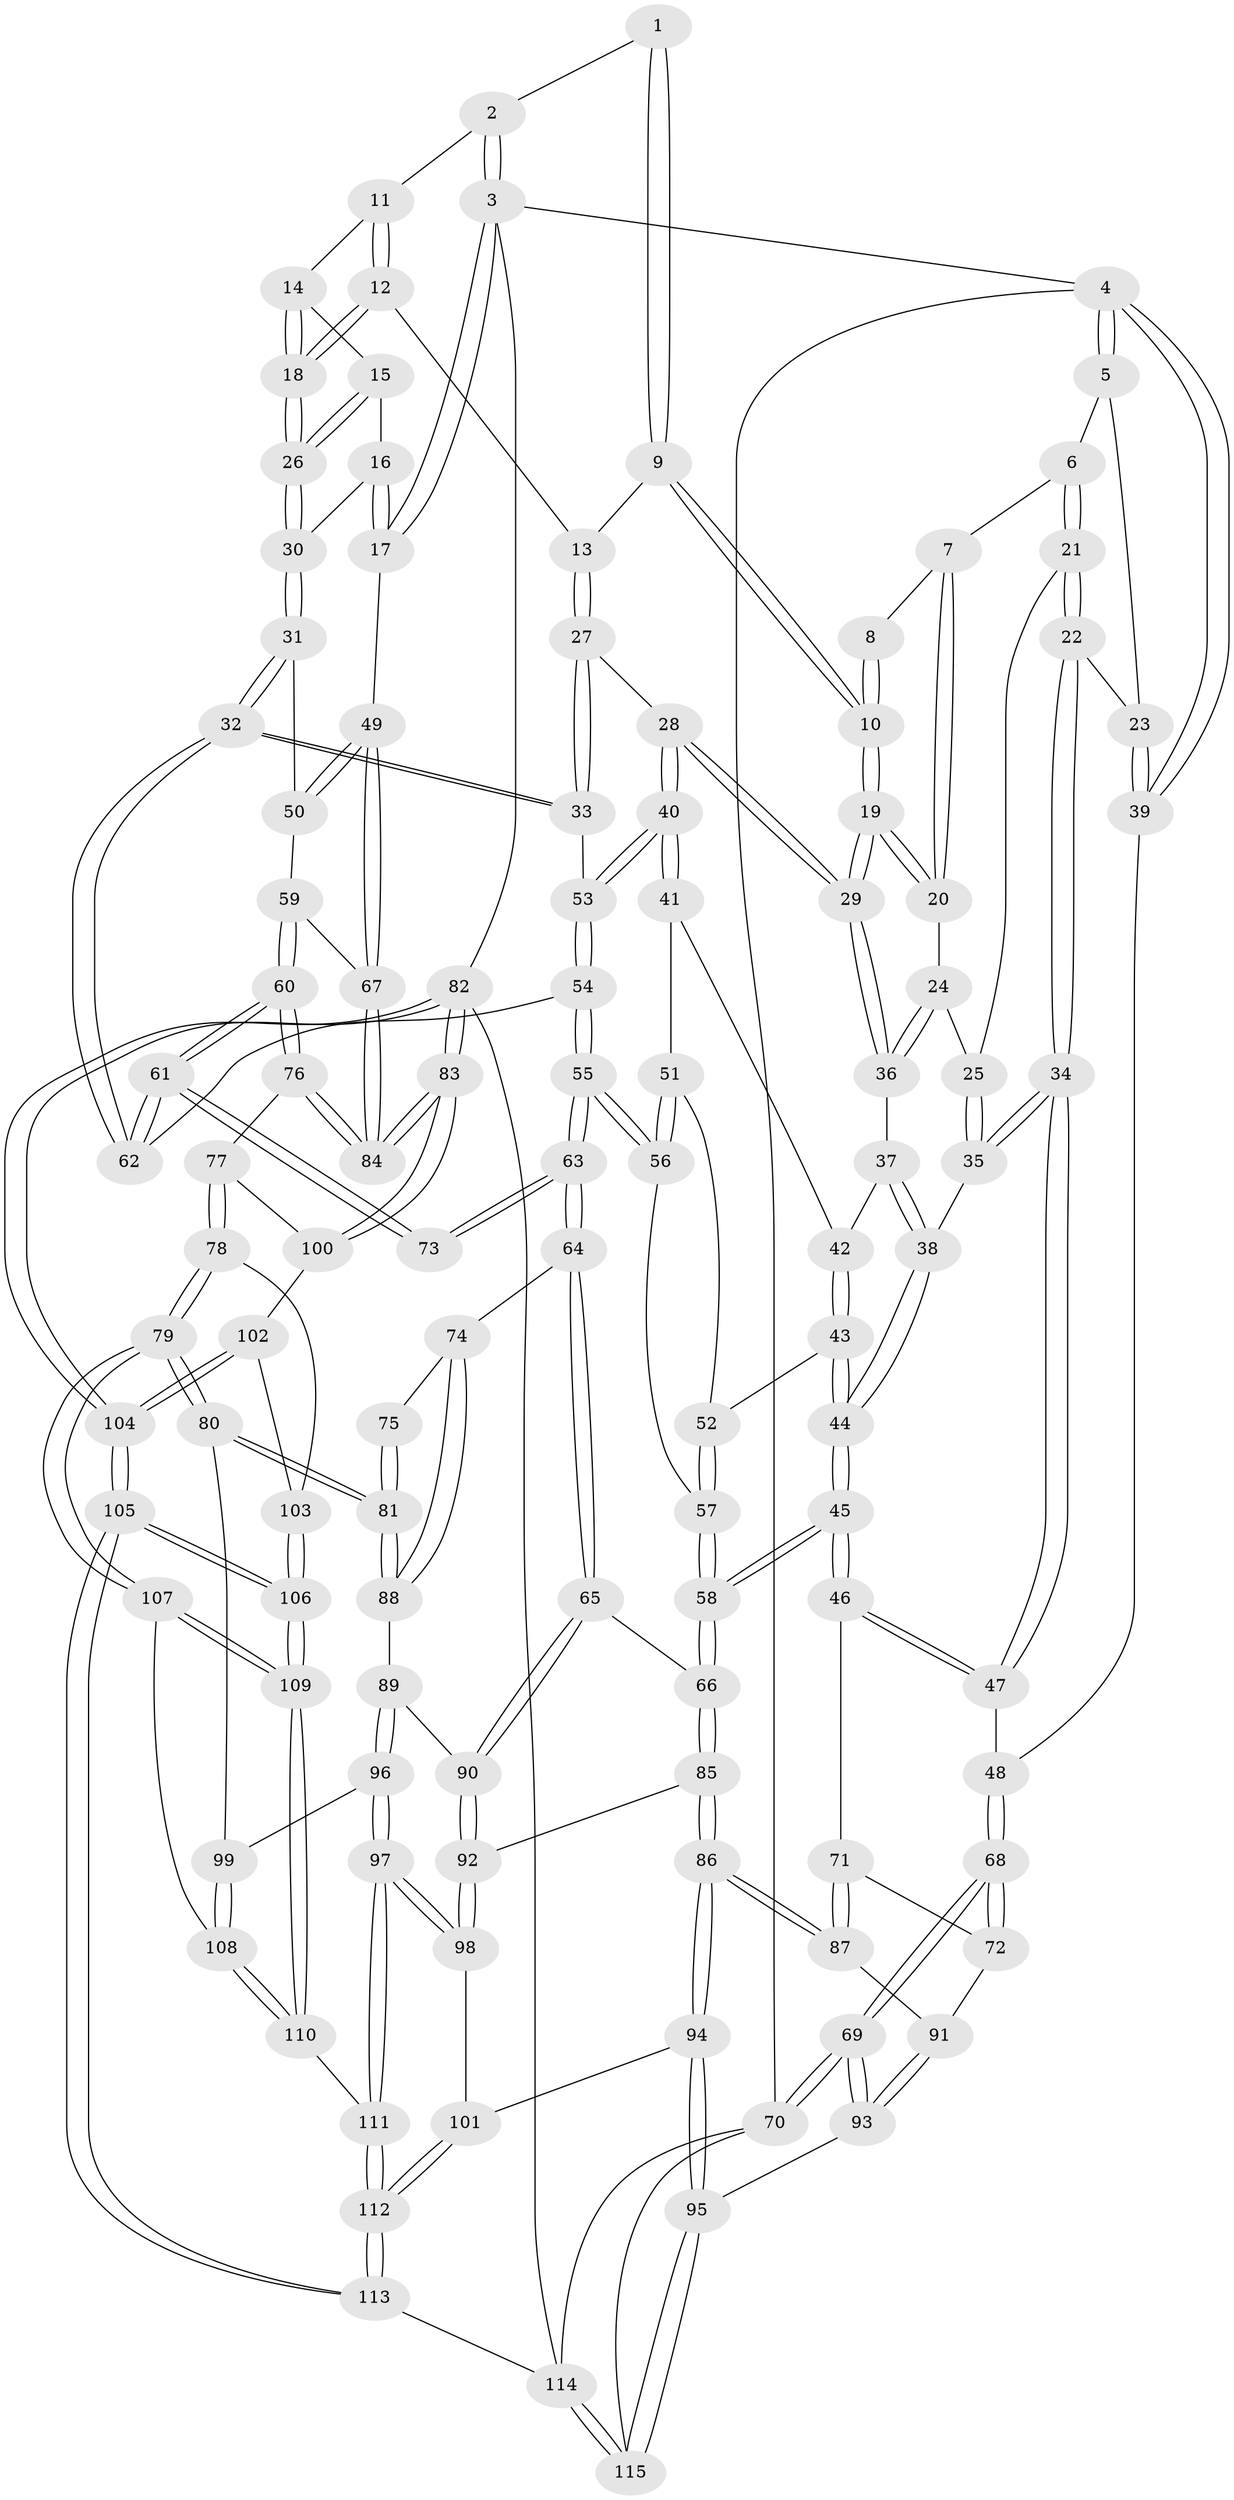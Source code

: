 // coarse degree distribution, {3: 0.1, 4: 0.4, 6: 0.15, 5: 0.325, 2: 0.025}
// Generated by graph-tools (version 1.1) at 2025/52/02/27/25 19:52:42]
// undirected, 115 vertices, 284 edges
graph export_dot {
graph [start="1"]
  node [color=gray90,style=filled];
  1 [pos="+0.6621497587556258+0"];
  2 [pos="+0.7913060816751083+0"];
  3 [pos="+1+0"];
  4 [pos="+0+0"];
  5 [pos="+0.018450707325640775+0"];
  6 [pos="+0.268297400383307+0"];
  7 [pos="+0.2689819291763877+0"];
  8 [pos="+0.5770070722940994+0"];
  9 [pos="+0.630216950250813+0.09342742569247788"];
  10 [pos="+0.5521679829746134+0.11110353011536485"];
  11 [pos="+0.8048971823477215+0"];
  12 [pos="+0.7200762618026283+0.09696018505280043"];
  13 [pos="+0.6533968186544565+0.10268789991663985"];
  14 [pos="+0.8432041541294459+0"];
  15 [pos="+0.9202975279859079+0.06947228391556931"];
  16 [pos="+1+0.10713500779810883"];
  17 [pos="+1+0.13149827128658872"];
  18 [pos="+0.801014827701619+0.15989956482535267"];
  19 [pos="+0.5352020446549752+0.12001854035232416"];
  20 [pos="+0.3397535203368598+0"];
  21 [pos="+0.25909368637759905+0"];
  22 [pos="+0.11901479097436843+0.18078279238038703"];
  23 [pos="+0.07700382465552419+0.15962459564416312"];
  24 [pos="+0.3509534025958828+0.14103945790548053"];
  25 [pos="+0.24608832450767104+0.15534641995288193"];
  26 [pos="+0.8084166488786565+0.17060048249086004"];
  27 [pos="+0.6643523191023921+0.19743167327110012"];
  28 [pos="+0.5254501100993745+0.2545258197196571"];
  29 [pos="+0.5062884763900323+0.19730763847557015"];
  30 [pos="+0.8122232447347763+0.19201832368204583"];
  31 [pos="+0.8120189060218345+0.22553397064650438"];
  32 [pos="+0.7613865537564142+0.28375870336800424"];
  33 [pos="+0.749229966865711+0.27812752357955806"];
  34 [pos="+0.1329776746645405+0.2115205983860501"];
  35 [pos="+0.21079061992255593+0.18693305845611152"];
  36 [pos="+0.36943615987555173+0.17754467807123991"];
  37 [pos="+0.3467285333430274+0.21539048638095162"];
  38 [pos="+0.3268008075466473+0.23330566414542114"];
  39 [pos="+0+0"];
  40 [pos="+0.5258074432629024+0.2583574664549965"];
  41 [pos="+0.40040413937239144+0.2820364945924063"];
  42 [pos="+0.39223487737260926+0.2758260390323609"];
  43 [pos="+0.34620358850750743+0.3080203315492972"];
  44 [pos="+0.3001190913328033+0.2993165552323385"];
  45 [pos="+0.2001345236328694+0.3974898968449197"];
  46 [pos="+0.1374006741312018+0.37372346809021656"];
  47 [pos="+0.13035696096845578+0.24165945360359417"];
  48 [pos="+0+0.21696106321400893"];
  49 [pos="+1+0.1904555728985394"];
  50 [pos="+0.840652226926901+0.23432888552091202"];
  51 [pos="+0.3950865054999688+0.3009008969920209"];
  52 [pos="+0.36644535904351533+0.31560806279902515"];
  53 [pos="+0.5276458795410721+0.2646263350264541"];
  54 [pos="+0.5267091866842754+0.30858908875138163"];
  55 [pos="+0.496241632475168+0.3954409265046833"];
  56 [pos="+0.4413268333842172+0.36365460084854084"];
  57 [pos="+0.3867981085689072+0.34568413532741427"];
  58 [pos="+0.22657022383883113+0.4244862405772719"];
  59 [pos="+0.954830883381773+0.35133615888021924"];
  60 [pos="+0.8284796748731488+0.45738062884163067"];
  61 [pos="+0.7530179806148375+0.38111221706679316"];
  62 [pos="+0.7529896486777156+0.3809550233846382"];
  63 [pos="+0.49617024720476033+0.3988705322223746"];
  64 [pos="+0.4871983374999769+0.42492702703152546"];
  65 [pos="+0.42255483843131697+0.4955639011114609"];
  66 [pos="+0.2706815712896527+0.4800749156575933"];
  67 [pos="+1+0.3002354107026257"];
  68 [pos="+0+0.43060644038189094"];
  69 [pos="+0+0.7181278588190674"];
  70 [pos="+0+0.7684237484229345"];
  71 [pos="+0.11426152399121053+0.38426781315577807"];
  72 [pos="+0.004700046376995752+0.4124882577432175"];
  73 [pos="+0.6880132122540057+0.42146729832587393"];
  74 [pos="+0.6029346345258116+0.5069242596482629"];
  75 [pos="+0.6865678604442927+0.4238663964860255"];
  76 [pos="+0.8454235635678539+0.519448309535058"];
  77 [pos="+0.8392898546737995+0.5398029008928446"];
  78 [pos="+0.7255671036826571+0.6363852384452805"];
  79 [pos="+0.7120368347997511+0.643723091732338"];
  80 [pos="+0.6786006515798068+0.6293435283926797"];
  81 [pos="+0.6682880235247418+0.6165003968580042"];
  82 [pos="+1+1"];
  83 [pos="+1+0.5089911606576866"];
  84 [pos="+1+0.4898810167463139"];
  85 [pos="+0.24766718827624568+0.5724711902964027"];
  86 [pos="+0.19822902464220213+0.6434549323086008"];
  87 [pos="+0.10759458528634525+0.6114798912069129"];
  88 [pos="+0.6232592510003063+0.5768379618345215"];
  89 [pos="+0.45815850911125694+0.5772799229861552"];
  90 [pos="+0.4254760168325801+0.5031828629102764"];
  91 [pos="+0.07019446124132403+0.6174970545022731"];
  92 [pos="+0.3343777228974352+0.6464463469781803"];
  93 [pos="+0.05050844131167058+0.631131737312055"];
  94 [pos="+0.1995265679284816+0.6868602760040584"];
  95 [pos="+0.11849888133232477+0.766928165840306"];
  96 [pos="+0.45516342648336705+0.6690339173623508"];
  97 [pos="+0.424108358322844+0.7188968849007322"];
  98 [pos="+0.378380795717591+0.697977574346309"];
  99 [pos="+0.5731882218712789+0.6778902010762207"];
  100 [pos="+0.9197699741335901+0.6438851644913595"];
  101 [pos="+0.22915833190880394+0.7088595345774482"];
  102 [pos="+0.9275178316632422+0.6717552765199435"];
  103 [pos="+0.8413708718110768+0.7104683440358425"];
  104 [pos="+1+1"];
  105 [pos="+1+1"];
  106 [pos="+0.9317165487341579+1"];
  107 [pos="+0.7116027057223494+0.7804833823305188"];
  108 [pos="+0.5728791281630495+0.7852697914390923"];
  109 [pos="+0.7865477543159144+0.9307711904447893"];
  110 [pos="+0.4725061269450964+0.84209744923584"];
  111 [pos="+0.42902911446454467+0.8514661252710188"];
  112 [pos="+0.3610741606528762+0.9590340568595876"];
  113 [pos="+0.31520813872040626+1"];
  114 [pos="+0.30800302030547083+1"];
  115 [pos="+0.07699489441530062+0.8355026714433756"];
  1 -- 2;
  1 -- 9;
  1 -- 9;
  2 -- 3;
  2 -- 3;
  2 -- 11;
  3 -- 4;
  3 -- 17;
  3 -- 17;
  3 -- 82;
  4 -- 5;
  4 -- 5;
  4 -- 39;
  4 -- 39;
  4 -- 70;
  5 -- 6;
  5 -- 23;
  6 -- 7;
  6 -- 21;
  6 -- 21;
  7 -- 8;
  7 -- 20;
  7 -- 20;
  8 -- 10;
  8 -- 10;
  9 -- 10;
  9 -- 10;
  9 -- 13;
  10 -- 19;
  10 -- 19;
  11 -- 12;
  11 -- 12;
  11 -- 14;
  12 -- 13;
  12 -- 18;
  12 -- 18;
  13 -- 27;
  13 -- 27;
  14 -- 15;
  14 -- 18;
  14 -- 18;
  15 -- 16;
  15 -- 26;
  15 -- 26;
  16 -- 17;
  16 -- 17;
  16 -- 30;
  17 -- 49;
  18 -- 26;
  18 -- 26;
  19 -- 20;
  19 -- 20;
  19 -- 29;
  19 -- 29;
  20 -- 24;
  21 -- 22;
  21 -- 22;
  21 -- 25;
  22 -- 23;
  22 -- 34;
  22 -- 34;
  23 -- 39;
  23 -- 39;
  24 -- 25;
  24 -- 36;
  24 -- 36;
  25 -- 35;
  25 -- 35;
  26 -- 30;
  26 -- 30;
  27 -- 28;
  27 -- 33;
  27 -- 33;
  28 -- 29;
  28 -- 29;
  28 -- 40;
  28 -- 40;
  29 -- 36;
  29 -- 36;
  30 -- 31;
  30 -- 31;
  31 -- 32;
  31 -- 32;
  31 -- 50;
  32 -- 33;
  32 -- 33;
  32 -- 62;
  32 -- 62;
  33 -- 53;
  34 -- 35;
  34 -- 35;
  34 -- 47;
  34 -- 47;
  35 -- 38;
  36 -- 37;
  37 -- 38;
  37 -- 38;
  37 -- 42;
  38 -- 44;
  38 -- 44;
  39 -- 48;
  40 -- 41;
  40 -- 41;
  40 -- 53;
  40 -- 53;
  41 -- 42;
  41 -- 51;
  42 -- 43;
  42 -- 43;
  43 -- 44;
  43 -- 44;
  43 -- 52;
  44 -- 45;
  44 -- 45;
  45 -- 46;
  45 -- 46;
  45 -- 58;
  45 -- 58;
  46 -- 47;
  46 -- 47;
  46 -- 71;
  47 -- 48;
  48 -- 68;
  48 -- 68;
  49 -- 50;
  49 -- 50;
  49 -- 67;
  49 -- 67;
  50 -- 59;
  51 -- 52;
  51 -- 56;
  51 -- 56;
  52 -- 57;
  52 -- 57;
  53 -- 54;
  53 -- 54;
  54 -- 55;
  54 -- 55;
  54 -- 62;
  55 -- 56;
  55 -- 56;
  55 -- 63;
  55 -- 63;
  56 -- 57;
  57 -- 58;
  57 -- 58;
  58 -- 66;
  58 -- 66;
  59 -- 60;
  59 -- 60;
  59 -- 67;
  60 -- 61;
  60 -- 61;
  60 -- 76;
  60 -- 76;
  61 -- 62;
  61 -- 62;
  61 -- 73;
  61 -- 73;
  63 -- 64;
  63 -- 64;
  63 -- 73;
  63 -- 73;
  64 -- 65;
  64 -- 65;
  64 -- 74;
  65 -- 66;
  65 -- 90;
  65 -- 90;
  66 -- 85;
  66 -- 85;
  67 -- 84;
  67 -- 84;
  68 -- 69;
  68 -- 69;
  68 -- 72;
  68 -- 72;
  69 -- 70;
  69 -- 70;
  69 -- 93;
  69 -- 93;
  70 -- 115;
  70 -- 114;
  71 -- 72;
  71 -- 87;
  71 -- 87;
  72 -- 91;
  74 -- 75;
  74 -- 88;
  74 -- 88;
  75 -- 81;
  75 -- 81;
  76 -- 77;
  76 -- 84;
  76 -- 84;
  77 -- 78;
  77 -- 78;
  77 -- 100;
  78 -- 79;
  78 -- 79;
  78 -- 103;
  79 -- 80;
  79 -- 80;
  79 -- 107;
  79 -- 107;
  80 -- 81;
  80 -- 81;
  80 -- 99;
  81 -- 88;
  81 -- 88;
  82 -- 83;
  82 -- 83;
  82 -- 104;
  82 -- 104;
  82 -- 114;
  83 -- 84;
  83 -- 84;
  83 -- 100;
  83 -- 100;
  85 -- 86;
  85 -- 86;
  85 -- 92;
  86 -- 87;
  86 -- 87;
  86 -- 94;
  86 -- 94;
  87 -- 91;
  88 -- 89;
  89 -- 90;
  89 -- 96;
  89 -- 96;
  90 -- 92;
  90 -- 92;
  91 -- 93;
  91 -- 93;
  92 -- 98;
  92 -- 98;
  93 -- 95;
  94 -- 95;
  94 -- 95;
  94 -- 101;
  95 -- 115;
  95 -- 115;
  96 -- 97;
  96 -- 97;
  96 -- 99;
  97 -- 98;
  97 -- 98;
  97 -- 111;
  97 -- 111;
  98 -- 101;
  99 -- 108;
  99 -- 108;
  100 -- 102;
  101 -- 112;
  101 -- 112;
  102 -- 103;
  102 -- 104;
  102 -- 104;
  103 -- 106;
  103 -- 106;
  104 -- 105;
  104 -- 105;
  105 -- 106;
  105 -- 106;
  105 -- 113;
  105 -- 113;
  106 -- 109;
  106 -- 109;
  107 -- 108;
  107 -- 109;
  107 -- 109;
  108 -- 110;
  108 -- 110;
  109 -- 110;
  109 -- 110;
  110 -- 111;
  111 -- 112;
  111 -- 112;
  112 -- 113;
  112 -- 113;
  113 -- 114;
  114 -- 115;
  114 -- 115;
}
